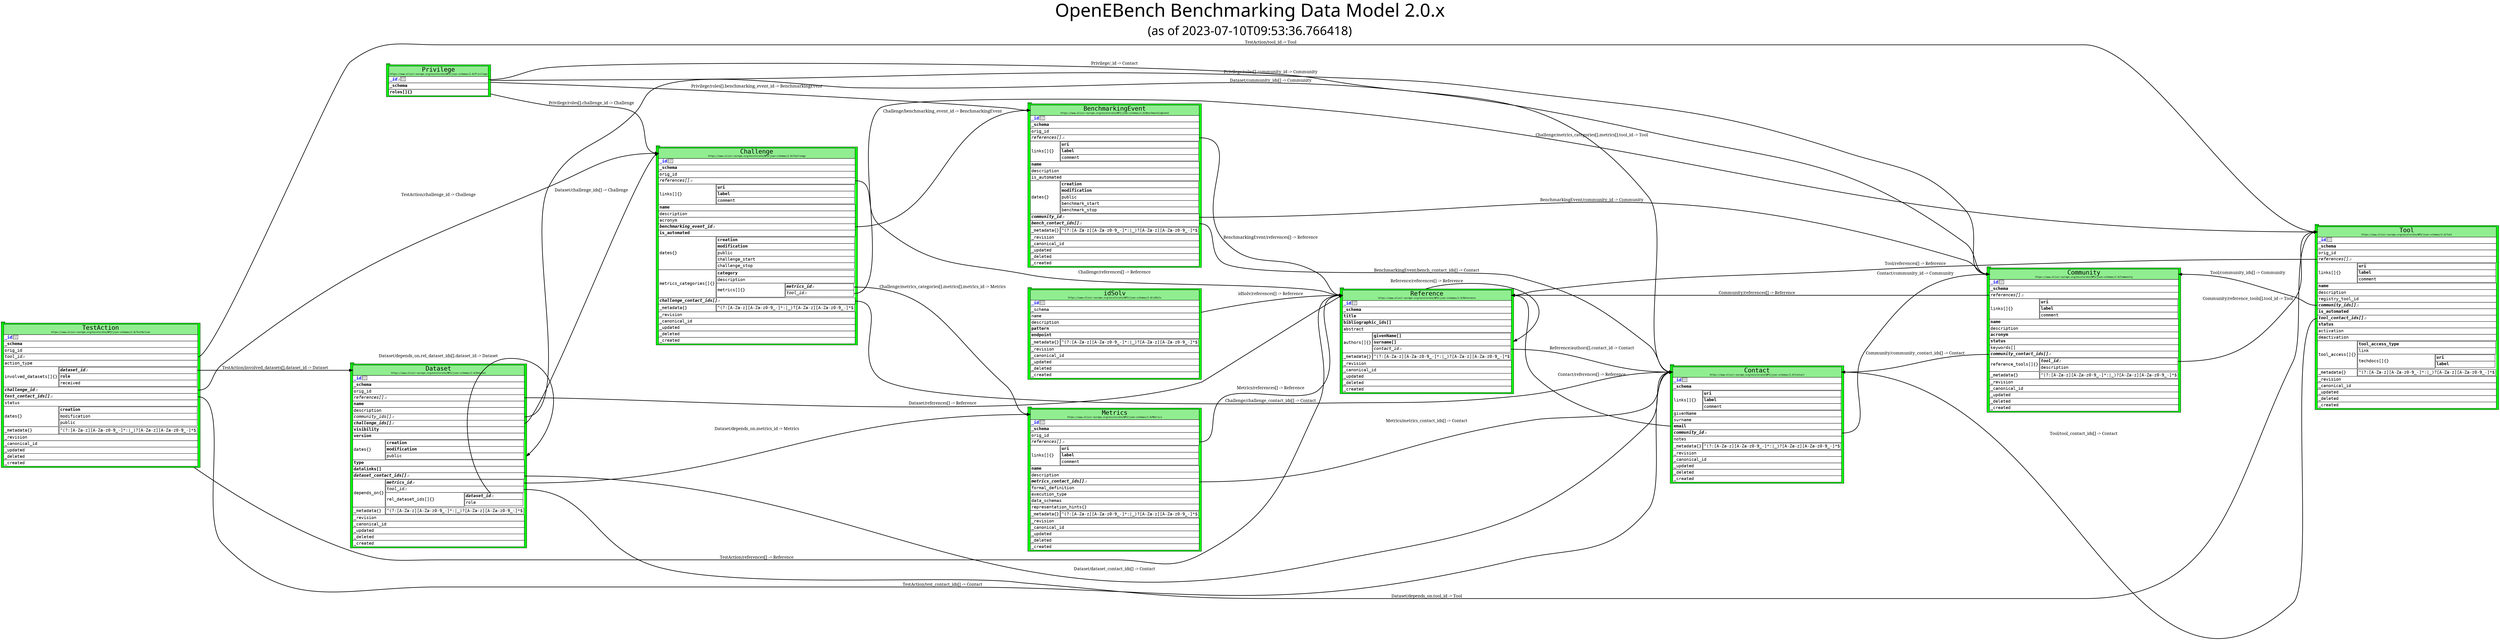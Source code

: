 
digraph schemas {
	graph[ rankdir=LR, ranksep=2, fontsize=60, fontname="Sans-Serif", labelloc=t, label=< OpenEBench Benchmarking Data Model 2.0.x <br/> <font point-size="40">(as of 2023-07-10T09:53:36.766418)</font> >  ];
	node [shape=tab, style=filled, fillcolor="green"];
	edge [penwidth=2, fontname="Serif"];
	s0 [tooltip=<Metrics concept (OpenEBench Benchmarking Data Model schemas)> label=<

<FONT FACE="Monospace">
<TABLE BORDER="0" CELLBORDER="1" CELLSPACING="0" BGCOLOR="white">
	<TR>
		<TD COLSPAN="2" ALIGN="CENTER" PORT="schema" BGCOLOR="lightgreen"><FONT POINT-SIZE="20">Metrics</FONT><BR/><FONT POINT-SIZE="8">https://www.elixir-europe.org/excelerate/WP2/json-schemas/2.0/Metrics</FONT></TD>
	</TR>
	<TR>
		<TD ALIGN="LEFT" PORT="a6526f25fbdfbb2678bba3fbc087623f3edb7400" COLSPAN="2"><B><FONT COLOR="BLUE">_id</FONT></B>🔑</TD>

	</TR>
	<TR>
		<TD ALIGN="LEFT" PORT="897345305386c908195d73766146bf456c4afa73" COLSPAN="2"><B>_schema</B></TD>

	</TR>
	<TR>
		<TD ALIGN="LEFT" PORT="30441c468f1d2488efd5ee127d43ef666d4d9bb0" COLSPAN="2">orig_id</TD>

	</TR>
	<TR>
		<TD ALIGN="LEFT" PORT="c39a15eca335bf7d46851d0191f072729b2dc3ba" COLSPAN="2"><I>references[]</I>⎇</TD>

	</TR>
	<TR>

		<TD ALIGN="LEFT" PORT="76e907d22e6b4cd156a7680ff8dc2c10ed546ec0">links[]{}</TD>
		<TD BORDER="0"><TABLE BORDER="0" CELLBORDER="1" CELLSPACING="0">
	<TR>
		<TD ALIGN="LEFT" PORT="14a00c6ca3af63c1956875e601d78b382b865b4b" COLSPAN="2"><B>uri</B></TD>

	</TR>
	<TR>
		<TD ALIGN="LEFT" PORT="28a92bc708df9017bf774eeafecf6829f78e0509" COLSPAN="2"><B>label</B></TD>

	</TR>
	<TR>
		<TD ALIGN="LEFT" PORT="3fbe026d736e62987cbc9300bfcfe3af67ed0fa9" COLSPAN="2">comment</TD>
	</TR>
</TABLE></TD>

	</TR>
	<TR>
		<TD ALIGN="LEFT" PORT="6ae999552a0d2dca14d62e2bc8b764d377b1dd6c" COLSPAN="2"><B>name</B></TD>

	</TR>
	<TR>
		<TD ALIGN="LEFT" PORT="cb329146a0dd0d566b0628744d67936558741ffa" COLSPAN="2">description</TD>

	</TR>
	<TR>
		<TD ALIGN="LEFT" PORT="fdc4dabd062fc123464af2b8a1cb25aef1b341e2" COLSPAN="2"><B><I>metrics_contact_ids[]</I></B>⎇</TD>

	</TR>
	<TR>
		<TD ALIGN="LEFT" PORT="14bcc98c6a93ea880229b6c152855b8054de2301" COLSPAN="2">formal_definition</TD>

	</TR>
	<TR>
		<TD ALIGN="LEFT" PORT="9b2f75435ad18ec644b766411951bce8a734ee00" COLSPAN="2">execution_type</TD>

	</TR>
	<TR>
		<TD ALIGN="LEFT" PORT="5ee99406c06fcf0cadcf08c327a34be6cc24e53b" COLSPAN="2">data_schemas</TD>

	</TR>
	<TR>
		<TD ALIGN="LEFT" PORT="55d1bf45c8de9ee16f3a3199935c017c6781f420" COLSPAN="2">representation_hints{}</TD>

	</TR>
	<TR>

		<TD ALIGN="LEFT" PORT="f9c3cd13a7594ae0b3e7c5f757c69c929cc7935d">_metadata{}</TD>
		<TD BORDER="0"><TABLE BORDER="0" CELLBORDER="1" CELLSPACING="0">
	<TR>
		<TD ALIGN="LEFT" PORT="3145037cf1c7a0f1e063153c1edcfff754bdd957" COLSPAN="2">^(?:[A-Za-z][A-Za-z0-9_-]*:|_)?[A-Za-z][A-Za-z0-9_-]*$</TD>
	</TR>
</TABLE></TD>

	</TR>
	<TR>
		<TD ALIGN="LEFT" PORT="b793814e4536ca66c5b8378ac8255eb00347942f" COLSPAN="2">_revision</TD>

	</TR>
	<TR>
		<TD ALIGN="LEFT" PORT="abeca793c5a7d6f7ba865a1e52981b8f286608d7" COLSPAN="2">_canonical_id</TD>

	</TR>
	<TR>
		<TD ALIGN="LEFT" PORT="e7c5529710e062bcc39bcf0c8c0c716e6a9f9c8a" COLSPAN="2">_updated</TD>

	</TR>
	<TR>
		<TD ALIGN="LEFT" PORT="cfc04f7a9dc50ce1885ecfb0ce2a996cad2e9596" COLSPAN="2">_deleted</TD>

	</TR>
	<TR>
		<TD ALIGN="LEFT" PORT="88143dbdcf8247dc709d1933882f0b62c830dcd9" COLSPAN="2">_created</TD>
	</TR>
</TABLE></FONT>
>];
	s1 [tooltip=<Simple Namespace resolver for CURIE ids (OpenEBench Benchmarking Data Model schemas)> label=<

<FONT FACE="Monospace">
<TABLE BORDER="0" CELLBORDER="1" CELLSPACING="0" BGCOLOR="white">
	<TR>
		<TD COLSPAN="2" ALIGN="CENTER" PORT="schema" BGCOLOR="lightgreen"><FONT POINT-SIZE="20">idSolv</FONT><BR/><FONT POINT-SIZE="8">https://www.elixir-europe.org/excelerate/WP2/json-schemas/2.0/idSolv</FONT></TD>
	</TR>
	<TR>
		<TD ALIGN="LEFT" PORT="a6526f25fbdfbb2678bba3fbc087623f3edb7400" COLSPAN="2"><B><FONT COLOR="BLUE">_id</FONT></B>🔑</TD>

	</TR>
	<TR>
		<TD ALIGN="LEFT" PORT="897345305386c908195d73766146bf456c4afa73" COLSPAN="2">_schema</TD>

	</TR>
	<TR>
		<TD ALIGN="LEFT" PORT="6ae999552a0d2dca14d62e2bc8b764d377b1dd6c" COLSPAN="2">name</TD>

	</TR>
	<TR>
		<TD ALIGN="LEFT" PORT="cb329146a0dd0d566b0628744d67936558741ffa" COLSPAN="2">description</TD>

	</TR>
	<TR>
		<TD ALIGN="LEFT" PORT="91cc2e927b3bfb1d4477b744f7c70221ddb86ef1" COLSPAN="2"><B>pattern</B></TD>

	</TR>
	<TR>
		<TD ALIGN="LEFT" PORT="e13fe41b5c330dd923da91992ed0cedb7e30960f" COLSPAN="2"><B>endpoint</B></TD>

	</TR>
	<TR>

		<TD ALIGN="LEFT" PORT="f9c3cd13a7594ae0b3e7c5f757c69c929cc7935d">_metadata{}</TD>
		<TD BORDER="0"><TABLE BORDER="0" CELLBORDER="1" CELLSPACING="0">
	<TR>
		<TD ALIGN="LEFT" PORT="3145037cf1c7a0f1e063153c1edcfff754bdd957" COLSPAN="2">^(?:[A-Za-z][A-Za-z0-9_-]*:|_)?[A-Za-z][A-Za-z0-9_-]*$</TD>
	</TR>
</TABLE></TD>

	</TR>
	<TR>
		<TD ALIGN="LEFT" PORT="b793814e4536ca66c5b8378ac8255eb00347942f" COLSPAN="2">_revision</TD>

	</TR>
	<TR>
		<TD ALIGN="LEFT" PORT="abeca793c5a7d6f7ba865a1e52981b8f286608d7" COLSPAN="2">_canonical_id</TD>

	</TR>
	<TR>
		<TD ALIGN="LEFT" PORT="e7c5529710e062bcc39bcf0c8c0c716e6a9f9c8a" COLSPAN="2">_updated</TD>

	</TR>
	<TR>
		<TD ALIGN="LEFT" PORT="cfc04f7a9dc50ce1885ecfb0ce2a996cad2e9596" COLSPAN="2">_deleted</TD>

	</TR>
	<TR>
		<TD ALIGN="LEFT" PORT="88143dbdcf8247dc709d1933882f0b62c830dcd9" COLSPAN="2">_created</TD>
	</TR>
</TABLE></FONT>
>];
	s2 [tooltip=<Dataset concept (OpenEBench Benchmarking Data Model schemas)> label=<

<FONT FACE="Monospace">
<TABLE BORDER="0" CELLBORDER="1" CELLSPACING="0" BGCOLOR="white">
	<TR>
		<TD COLSPAN="2" ALIGN="CENTER" PORT="schema" BGCOLOR="lightgreen"><FONT POINT-SIZE="20">Dataset</FONT><BR/><FONT POINT-SIZE="8">https://www.elixir-europe.org/excelerate/WP2/json-schemas/2.0/Dataset</FONT></TD>
	</TR>
	<TR>
		<TD ALIGN="LEFT" PORT="a6526f25fbdfbb2678bba3fbc087623f3edb7400" COLSPAN="2"><B><FONT COLOR="BLUE">_id</FONT></B>🔑</TD>

	</TR>
	<TR>
		<TD ALIGN="LEFT" PORT="897345305386c908195d73766146bf456c4afa73" COLSPAN="2"><B>_schema</B></TD>

	</TR>
	<TR>
		<TD ALIGN="LEFT" PORT="30441c468f1d2488efd5ee127d43ef666d4d9bb0" COLSPAN="2">orig_id</TD>

	</TR>
	<TR>
		<TD ALIGN="LEFT" PORT="c39a15eca335bf7d46851d0191f072729b2dc3ba" COLSPAN="2"><I>references[]</I>⎇</TD>

	</TR>
	<TR>
		<TD ALIGN="LEFT" PORT="6ae999552a0d2dca14d62e2bc8b764d377b1dd6c" COLSPAN="2"><B>name</B></TD>

	</TR>
	<TR>
		<TD ALIGN="LEFT" PORT="cb329146a0dd0d566b0628744d67936558741ffa" COLSPAN="2">description</TD>

	</TR>
	<TR>
		<TD ALIGN="LEFT" PORT="a000d7838c58386e5ce0aa9bd1ed6e31945af038" COLSPAN="2"><I>community_ids[]</I>⎇</TD>

	</TR>
	<TR>
		<TD ALIGN="LEFT" PORT="c71e19113ad60db1f60739e65eb2e50b33abbace" COLSPAN="2"><B><I>challenge_ids[]</I></B>⎇</TD>

	</TR>
	<TR>
		<TD ALIGN="LEFT" PORT="70ef4adb6243a8757f5ac77a5cae9a726f406b98" COLSPAN="2"><B>visibility</B></TD>

	</TR>
	<TR>
		<TD ALIGN="LEFT" PORT="c692273deb2772da307ffe37041fef77bf4baa97" COLSPAN="2"><B>version</B></TD>

	</TR>
	<TR>

		<TD ALIGN="LEFT" PORT="c09a2565eb3e551d0b33b3f5111b7fd0b90263f4">dates{}</TD>
		<TD BORDER="0"><TABLE BORDER="0" CELLBORDER="1" CELLSPACING="0">
	<TR>
		<TD ALIGN="LEFT" PORT="9b2aac80fdd03e80812740a9017e10253aee4315" COLSPAN="2"><B>creation</B></TD>

	</TR>
	<TR>
		<TD ALIGN="LEFT" PORT="a273fcca90b9effb5bf6a680e3cc8fdd024e5b14" COLSPAN="2"><B>modification</B></TD>

	</TR>
	<TR>
		<TD ALIGN="LEFT" PORT="bf8ff3c4a7e587f7ff90b6421810365bf58a078f" COLSPAN="2">public</TD>
	</TR>
</TABLE></TD>

	</TR>
	<TR>
		<TD ALIGN="LEFT" PORT="d0a3e7f81a9885e99049d1cae0336d269d5e47a9" COLSPAN="2"><B>type</B></TD>

	</TR>
	<TR>
		<TD ALIGN="LEFT" PORT="742808d5247eb4fc92e35717d5ff302cb6ee73ac" COLSPAN="2"><B>datalinks[]</B></TD>

	</TR>
	<TR>
		<TD ALIGN="LEFT" PORT="8b432edbbabc899fd0876bd36b7a73e9ec64a259" COLSPAN="2"><B><I>dataset_contact_ids[]</I></B>⎇</TD>

	</TR>
	<TR>

		<TD ALIGN="LEFT" PORT="0cb4f09a238f2a12115366c6de3f3a20d777cc6c">depends_on{}</TD>
		<TD BORDER="0"><TABLE BORDER="0" CELLBORDER="1" CELLSPACING="0">
	<TR>
		<TD ALIGN="LEFT" PORT="8a3e7ca7c2ed848734f80584b6ee62dc2b2bea55" COLSPAN="2"><B><I>metrics_id</I></B>⎇</TD>

	</TR>
	<TR>
		<TD ALIGN="LEFT" PORT="17e6cf4775729bf7dc0194921b0bb931400b2b28" COLSPAN="2"><I>tool_id</I>⎇</TD>

	</TR>
	<TR>

		<TD ALIGN="LEFT" PORT="4c0bb05a2c9a75e6e9c6cfe50118b7dc266a042c">rel_dataset_ids[]{}</TD>
		<TD BORDER="0"><TABLE BORDER="0" CELLBORDER="1" CELLSPACING="0">
	<TR>
		<TD ALIGN="LEFT" PORT="6cf5d36b3e1d9f63cfb89f7f2e63933d27ffbc21" COLSPAN="2"><B><I>dataset_id</I></B>⎇</TD>

	</TR>
	<TR>
		<TD ALIGN="LEFT" PORT="f259d888cf0cd2cae7d180777354c6e0399ae25b" COLSPAN="2">role</TD>
	</TR>
</TABLE></TD>
	</TR>
</TABLE></TD>

	</TR>
	<TR>

		<TD ALIGN="LEFT" PORT="f9c3cd13a7594ae0b3e7c5f757c69c929cc7935d">_metadata{}</TD>
		<TD BORDER="0"><TABLE BORDER="0" CELLBORDER="1" CELLSPACING="0">
	<TR>
		<TD ALIGN="LEFT" PORT="3145037cf1c7a0f1e063153c1edcfff754bdd957" COLSPAN="2">^(?:[A-Za-z][A-Za-z0-9_-]*:|_)?[A-Za-z][A-Za-z0-9_-]*$</TD>
	</TR>
</TABLE></TD>

	</TR>
	<TR>
		<TD ALIGN="LEFT" PORT="b793814e4536ca66c5b8378ac8255eb00347942f" COLSPAN="2">_revision</TD>

	</TR>
	<TR>
		<TD ALIGN="LEFT" PORT="abeca793c5a7d6f7ba865a1e52981b8f286608d7" COLSPAN="2">_canonical_id</TD>

	</TR>
	<TR>
		<TD ALIGN="LEFT" PORT="e7c5529710e062bcc39bcf0c8c0c716e6a9f9c8a" COLSPAN="2">_updated</TD>

	</TR>
	<TR>
		<TD ALIGN="LEFT" PORT="cfc04f7a9dc50ce1885ecfb0ce2a996cad2e9596" COLSPAN="2">_deleted</TD>

	</TR>
	<TR>
		<TD ALIGN="LEFT" PORT="88143dbdcf8247dc709d1933882f0b62c830dcd9" COLSPAN="2">_created</TD>
	</TR>
</TABLE></FONT>
>];
	s3 [tooltip=<Community concept (OpenEBench Benchmarking Data Model schemas)> label=<

<FONT FACE="Monospace">
<TABLE BORDER="0" CELLBORDER="1" CELLSPACING="0" BGCOLOR="white">
	<TR>
		<TD COLSPAN="2" ALIGN="CENTER" PORT="schema" BGCOLOR="lightgreen"><FONT POINT-SIZE="20">Community</FONT><BR/><FONT POINT-SIZE="8">https://www.elixir-europe.org/excelerate/WP2/json-schemas/2.0/Community</FONT></TD>
	</TR>
	<TR>
		<TD ALIGN="LEFT" PORT="a6526f25fbdfbb2678bba3fbc087623f3edb7400" COLSPAN="2"><B><FONT COLOR="BLUE">_id</FONT></B>🔑</TD>

	</TR>
	<TR>
		<TD ALIGN="LEFT" PORT="897345305386c908195d73766146bf456c4afa73" COLSPAN="2"><B>_schema</B></TD>

	</TR>
	<TR>
		<TD ALIGN="LEFT" PORT="c39a15eca335bf7d46851d0191f072729b2dc3ba" COLSPAN="2"><I>references[]</I>⎇</TD>

	</TR>
	<TR>

		<TD ALIGN="LEFT" PORT="76e907d22e6b4cd156a7680ff8dc2c10ed546ec0">links[]{}</TD>
		<TD BORDER="0"><TABLE BORDER="0" CELLBORDER="1" CELLSPACING="0">
	<TR>
		<TD ALIGN="LEFT" PORT="14a00c6ca3af63c1956875e601d78b382b865b4b" COLSPAN="2"><B>uri</B></TD>

	</TR>
	<TR>
		<TD ALIGN="LEFT" PORT="28a92bc708df9017bf774eeafecf6829f78e0509" COLSPAN="2"><B>label</B></TD>

	</TR>
	<TR>
		<TD ALIGN="LEFT" PORT="3fbe026d736e62987cbc9300bfcfe3af67ed0fa9" COLSPAN="2">comment</TD>
	</TR>
</TABLE></TD>

	</TR>
	<TR>
		<TD ALIGN="LEFT" PORT="6ae999552a0d2dca14d62e2bc8b764d377b1dd6c" COLSPAN="2"><B>name</B></TD>

	</TR>
	<TR>
		<TD ALIGN="LEFT" PORT="cb329146a0dd0d566b0628744d67936558741ffa" COLSPAN="2">description</TD>

	</TR>
	<TR>
		<TD ALIGN="LEFT" PORT="18b1ec962b2619762af0ec0fed21b2a539c0a2ad" COLSPAN="2"><B>acronym</B></TD>

	</TR>
	<TR>
		<TD ALIGN="LEFT" PORT="48a3661d846478fa991a825ebd10b78671444b5b" COLSPAN="2"><B>status</B></TD>

	</TR>
	<TR>
		<TD ALIGN="LEFT" PORT="e7a192d252351f64694d9a66ffeda6a1ed5d8869" COLSPAN="2">keywords[]</TD>

	</TR>
	<TR>
		<TD ALIGN="LEFT" PORT="82e1f1f38a95723175f781e2e388d68de536caa8" COLSPAN="2"><B><I>community_contact_ids[]</I></B>⎇</TD>

	</TR>
	<TR>

		<TD ALIGN="LEFT" PORT="967540a250ee3d44e8f2b71630e6e357cc8d4721">reference_tools[]{}</TD>
		<TD BORDER="0"><TABLE BORDER="0" CELLBORDER="1" CELLSPACING="0">
	<TR>
		<TD ALIGN="LEFT" PORT="7fb8e6aa319208c147f18cccfa71c0fce40b895f" COLSPAN="2"><B><I>tool_id</I></B>⎇</TD>

	</TR>
	<TR>
		<TD ALIGN="LEFT" PORT="7820dd16bc30a14050bafc0d10b3a255cd132e87" COLSPAN="2">description</TD>
	</TR>
</TABLE></TD>

	</TR>
	<TR>

		<TD ALIGN="LEFT" PORT="f9c3cd13a7594ae0b3e7c5f757c69c929cc7935d">_metadata{}</TD>
		<TD BORDER="0"><TABLE BORDER="0" CELLBORDER="1" CELLSPACING="0">
	<TR>
		<TD ALIGN="LEFT" PORT="3145037cf1c7a0f1e063153c1edcfff754bdd957" COLSPAN="2">^(?:[A-Za-z][A-Za-z0-9_-]*:|_)?[A-Za-z][A-Za-z0-9_-]*$</TD>
	</TR>
</TABLE></TD>

	</TR>
	<TR>
		<TD ALIGN="LEFT" PORT="b793814e4536ca66c5b8378ac8255eb00347942f" COLSPAN="2">_revision</TD>

	</TR>
	<TR>
		<TD ALIGN="LEFT" PORT="abeca793c5a7d6f7ba865a1e52981b8f286608d7" COLSPAN="2">_canonical_id</TD>

	</TR>
	<TR>
		<TD ALIGN="LEFT" PORT="e7c5529710e062bcc39bcf0c8c0c716e6a9f9c8a" COLSPAN="2">_updated</TD>

	</TR>
	<TR>
		<TD ALIGN="LEFT" PORT="cfc04f7a9dc50ce1885ecfb0ce2a996cad2e9596" COLSPAN="2">_deleted</TD>

	</TR>
	<TR>
		<TD ALIGN="LEFT" PORT="88143dbdcf8247dc709d1933882f0b62c830dcd9" COLSPAN="2">_created</TD>
	</TR>
</TABLE></FONT>
>];
	s4 [tooltip=<Bibliographic reference concept (OpenEBench Benchmarking Data Model schemas)> label=<

<FONT FACE="Monospace">
<TABLE BORDER="0" CELLBORDER="1" CELLSPACING="0" BGCOLOR="white">
	<TR>
		<TD COLSPAN="2" ALIGN="CENTER" PORT="schema" BGCOLOR="lightgreen"><FONT POINT-SIZE="20">Reference</FONT><BR/><FONT POINT-SIZE="8">https://www.elixir-europe.org/excelerate/WP2/json-schemas/2.0/Reference</FONT></TD>
	</TR>
	<TR>
		<TD ALIGN="LEFT" PORT="a6526f25fbdfbb2678bba3fbc087623f3edb7400" COLSPAN="2"><B><FONT COLOR="BLUE">_id</FONT></B>🔑</TD>

	</TR>
	<TR>
		<TD ALIGN="LEFT" PORT="897345305386c908195d73766146bf456c4afa73" COLSPAN="2"><B>_schema</B></TD>

	</TR>
	<TR>
		<TD ALIGN="LEFT" PORT="3c6de1b7dd91465d437ef415f94f36afc1fbc8a8" COLSPAN="2"><B>title</B></TD>

	</TR>
	<TR>
		<TD ALIGN="LEFT" PORT="bc0e6cb7503293bbf803d489cf582132e8a9ddc3" COLSPAN="2"><B>bibliographic_ids[]</B></TD>

	</TR>
	<TR>
		<TD ALIGN="LEFT" PORT="ec3ec33367ae71405e35bd1b8b9135d59e173c1a" COLSPAN="2">abstract</TD>

	</TR>
	<TR>

		<TD ALIGN="LEFT" PORT="9ed5229656b1a6f69aa66ee2f158ee85f18884e3">authors[]{}</TD>
		<TD BORDER="0"><TABLE BORDER="0" CELLBORDER="1" CELLSPACING="0">
	<TR>
		<TD ALIGN="LEFT" PORT="410af507bcaa37336cebb3d6471574f204041420" COLSPAN="2"><B>givenName[]</B></TD>

	</TR>
	<TR>
		<TD ALIGN="LEFT" PORT="0ce93177060ab21b8a97bd23434271d02b577a2a" COLSPAN="2"><B>surname[]</B></TD>

	</TR>
	<TR>
		<TD ALIGN="LEFT" PORT="9635a50c62ca20e8728abc4160594dbd11298586" COLSPAN="2"><I>contact_id</I>⎇</TD>
	</TR>
</TABLE></TD>

	</TR>
	<TR>

		<TD ALIGN="LEFT" PORT="f9c3cd13a7594ae0b3e7c5f757c69c929cc7935d">_metadata{}</TD>
		<TD BORDER="0"><TABLE BORDER="0" CELLBORDER="1" CELLSPACING="0">
	<TR>
		<TD ALIGN="LEFT" PORT="3145037cf1c7a0f1e063153c1edcfff754bdd957" COLSPAN="2">^(?:[A-Za-z][A-Za-z0-9_-]*:|_)?[A-Za-z][A-Za-z0-9_-]*$</TD>
	</TR>
</TABLE></TD>

	</TR>
	<TR>
		<TD ALIGN="LEFT" PORT="b793814e4536ca66c5b8378ac8255eb00347942f" COLSPAN="2">_revision</TD>

	</TR>
	<TR>
		<TD ALIGN="LEFT" PORT="abeca793c5a7d6f7ba865a1e52981b8f286608d7" COLSPAN="2">_canonical_id</TD>

	</TR>
	<TR>
		<TD ALIGN="LEFT" PORT="e7c5529710e062bcc39bcf0c8c0c716e6a9f9c8a" COLSPAN="2">_updated</TD>

	</TR>
	<TR>
		<TD ALIGN="LEFT" PORT="cfc04f7a9dc50ce1885ecfb0ce2a996cad2e9596" COLSPAN="2">_deleted</TD>

	</TR>
	<TR>
		<TD ALIGN="LEFT" PORT="88143dbdcf8247dc709d1933882f0b62c830dcd9" COLSPAN="2">_created</TD>
	</TR>
</TABLE></FONT>
>];
	s5 [tooltip=<Tool concept (OpenEBench Benchmarking Data Model schemas)> label=<

<FONT FACE="Monospace">
<TABLE BORDER="0" CELLBORDER="1" CELLSPACING="0" BGCOLOR="white">
	<TR>
		<TD COLSPAN="2" ALIGN="CENTER" PORT="schema" BGCOLOR="lightgreen"><FONT POINT-SIZE="20">Tool</FONT><BR/><FONT POINT-SIZE="8">https://www.elixir-europe.org/excelerate/WP2/json-schemas/2.0/Tool</FONT></TD>
	</TR>
	<TR>
		<TD ALIGN="LEFT" PORT="a6526f25fbdfbb2678bba3fbc087623f3edb7400" COLSPAN="2"><B><FONT COLOR="BLUE">_id</FONT></B>🔑</TD>

	</TR>
	<TR>
		<TD ALIGN="LEFT" PORT="897345305386c908195d73766146bf456c4afa73" COLSPAN="2"><B>_schema</B></TD>

	</TR>
	<TR>
		<TD ALIGN="LEFT" PORT="30441c468f1d2488efd5ee127d43ef666d4d9bb0" COLSPAN="2">orig_id</TD>

	</TR>
	<TR>
		<TD ALIGN="LEFT" PORT="c39a15eca335bf7d46851d0191f072729b2dc3ba" COLSPAN="2"><I>references[]</I>⎇</TD>

	</TR>
	<TR>

		<TD ALIGN="LEFT" PORT="76e907d22e6b4cd156a7680ff8dc2c10ed546ec0">links[]{}</TD>
		<TD BORDER="0"><TABLE BORDER="0" CELLBORDER="1" CELLSPACING="0">
	<TR>
		<TD ALIGN="LEFT" PORT="14a00c6ca3af63c1956875e601d78b382b865b4b" COLSPAN="2"><B>uri</B></TD>

	</TR>
	<TR>
		<TD ALIGN="LEFT" PORT="28a92bc708df9017bf774eeafecf6829f78e0509" COLSPAN="2"><B>label</B></TD>

	</TR>
	<TR>
		<TD ALIGN="LEFT" PORT="3fbe026d736e62987cbc9300bfcfe3af67ed0fa9" COLSPAN="2">comment</TD>
	</TR>
</TABLE></TD>

	</TR>
	<TR>
		<TD ALIGN="LEFT" PORT="6ae999552a0d2dca14d62e2bc8b764d377b1dd6c" COLSPAN="2"><B>name</B></TD>

	</TR>
	<TR>
		<TD ALIGN="LEFT" PORT="cb329146a0dd0d566b0628744d67936558741ffa" COLSPAN="2">description</TD>

	</TR>
	<TR>
		<TD ALIGN="LEFT" PORT="802f9f2cf80dec7c8a7d7d2299a674888849a2c0" COLSPAN="2">registry_tool_id</TD>

	</TR>
	<TR>
		<TD ALIGN="LEFT" PORT="a000d7838c58386e5ce0aa9bd1ed6e31945af038" COLSPAN="2"><B><I>community_ids[]</I></B>⎇</TD>

	</TR>
	<TR>
		<TD ALIGN="LEFT" PORT="5c61576919673ef2a5627e0a791a093d46ccc868" COLSPAN="2"><B>is_automated</B></TD>

	</TR>
	<TR>
		<TD ALIGN="LEFT" PORT="3185f78d03b48ce4999d6e2871efc649d82630ab" COLSPAN="2"><B><I>tool_contact_ids[]</I></B>⎇</TD>

	</TR>
	<TR>
		<TD ALIGN="LEFT" PORT="48a3661d846478fa991a825ebd10b78671444b5b" COLSPAN="2"><B>status</B></TD>

	</TR>
	<TR>
		<TD ALIGN="LEFT" PORT="6d183114493d1d4647e348df3e7c7aa0d05fa9db" COLSPAN="2">activation</TD>

	</TR>
	<TR>
		<TD ALIGN="LEFT" PORT="9ef4eb1e8a3ad2a645710bc45ad1d5b87d71d693" COLSPAN="2">deactivation</TD>

	</TR>
	<TR>

		<TD ALIGN="LEFT" PORT="e8d857268722de107b6ce542594561fe36ae346b">tool_access[]{}</TD>
		<TD BORDER="0"><TABLE BORDER="0" CELLBORDER="1" CELLSPACING="0">
	<TR>
		<TD ALIGN="LEFT" PORT="aee159f9553f533021d5fdaae9e397020e73bd1e" COLSPAN="2"><B>tool_access_type</B></TD>

	</TR>
	<TR>
		<TD ALIGN="LEFT" PORT="895a2ca9e60b90998e931f71cd0126ec9ee0015a" COLSPAN="2">link</TD>

	</TR>
	<TR>

		<TD ALIGN="LEFT" PORT="8671fc88acb32db4c0dee665a0eca72523ed10e2">techdocs[]{}</TD>
		<TD BORDER="0"><TABLE BORDER="0" CELLBORDER="1" CELLSPACING="0">
	<TR>
		<TD ALIGN="LEFT" PORT="bed52b4251fc52d5c91df077858205f13acce395" COLSPAN="2"><B>uri</B></TD>

	</TR>
	<TR>
		<TD ALIGN="LEFT" PORT="bb1dfbe911a8bb3e546d41b5be90ec6b8ca5d82c" COLSPAN="2"><B>label</B></TD>
	</TR>
</TABLE></TD>
	</TR>
</TABLE></TD>

	</TR>
	<TR>

		<TD ALIGN="LEFT" PORT="f9c3cd13a7594ae0b3e7c5f757c69c929cc7935d">_metadata{}</TD>
		<TD BORDER="0"><TABLE BORDER="0" CELLBORDER="1" CELLSPACING="0">
	<TR>
		<TD ALIGN="LEFT" PORT="3145037cf1c7a0f1e063153c1edcfff754bdd957" COLSPAN="2">^(?:[A-Za-z][A-Za-z0-9_-]*:|_)?[A-Za-z][A-Za-z0-9_-]*$</TD>
	</TR>
</TABLE></TD>

	</TR>
	<TR>
		<TD ALIGN="LEFT" PORT="b793814e4536ca66c5b8378ac8255eb00347942f" COLSPAN="2">_revision</TD>

	</TR>
	<TR>
		<TD ALIGN="LEFT" PORT="abeca793c5a7d6f7ba865a1e52981b8f286608d7" COLSPAN="2">_canonical_id</TD>

	</TR>
	<TR>
		<TD ALIGN="LEFT" PORT="e7c5529710e062bcc39bcf0c8c0c716e6a9f9c8a" COLSPAN="2">_updated</TD>

	</TR>
	<TR>
		<TD ALIGN="LEFT" PORT="cfc04f7a9dc50ce1885ecfb0ce2a996cad2e9596" COLSPAN="2">_deleted</TD>

	</TR>
	<TR>
		<TD ALIGN="LEFT" PORT="88143dbdcf8247dc709d1933882f0b62c830dcd9" COLSPAN="2">_created</TD>
	</TR>
</TABLE></FONT>
>];
	s6 [tooltip=<Benchmarking Event concept (OpenEBench Benchmarking Data Model schemas)> label=<

<FONT FACE="Monospace">
<TABLE BORDER="0" CELLBORDER="1" CELLSPACING="0" BGCOLOR="white">
	<TR>
		<TD COLSPAN="2" ALIGN="CENTER" PORT="schema" BGCOLOR="lightgreen"><FONT POINT-SIZE="20">BenchmarkingEvent</FONT><BR/><FONT POINT-SIZE="8">https://www.elixir-europe.org/excelerate/WP2/json-schemas/2.0/BenchmarkingEvent</FONT></TD>
	</TR>
	<TR>
		<TD ALIGN="LEFT" PORT="a6526f25fbdfbb2678bba3fbc087623f3edb7400" COLSPAN="2"><B><FONT COLOR="BLUE">_id</FONT></B>🔑</TD>

	</TR>
	<TR>
		<TD ALIGN="LEFT" PORT="897345305386c908195d73766146bf456c4afa73" COLSPAN="2"><B>_schema</B></TD>

	</TR>
	<TR>
		<TD ALIGN="LEFT" PORT="30441c468f1d2488efd5ee127d43ef666d4d9bb0" COLSPAN="2">orig_id</TD>

	</TR>
	<TR>
		<TD ALIGN="LEFT" PORT="c39a15eca335bf7d46851d0191f072729b2dc3ba" COLSPAN="2"><I>references[]</I>⎇</TD>

	</TR>
	<TR>

		<TD ALIGN="LEFT" PORT="76e907d22e6b4cd156a7680ff8dc2c10ed546ec0">links[]{}</TD>
		<TD BORDER="0"><TABLE BORDER="0" CELLBORDER="1" CELLSPACING="0">
	<TR>
		<TD ALIGN="LEFT" PORT="14a00c6ca3af63c1956875e601d78b382b865b4b" COLSPAN="2"><B>uri</B></TD>

	</TR>
	<TR>
		<TD ALIGN="LEFT" PORT="28a92bc708df9017bf774eeafecf6829f78e0509" COLSPAN="2"><B>label</B></TD>

	</TR>
	<TR>
		<TD ALIGN="LEFT" PORT="3fbe026d736e62987cbc9300bfcfe3af67ed0fa9" COLSPAN="2">comment</TD>
	</TR>
</TABLE></TD>

	</TR>
	<TR>
		<TD ALIGN="LEFT" PORT="6ae999552a0d2dca14d62e2bc8b764d377b1dd6c" COLSPAN="2"><B>name</B></TD>

	</TR>
	<TR>
		<TD ALIGN="LEFT" PORT="cb329146a0dd0d566b0628744d67936558741ffa" COLSPAN="2">description</TD>

	</TR>
	<TR>
		<TD ALIGN="LEFT" PORT="5c61576919673ef2a5627e0a791a093d46ccc868" COLSPAN="2">is_automated</TD>

	</TR>
	<TR>

		<TD ALIGN="LEFT" PORT="c09a2565eb3e551d0b33b3f5111b7fd0b90263f4">dates{}</TD>
		<TD BORDER="0"><TABLE BORDER="0" CELLBORDER="1" CELLSPACING="0">
	<TR>
		<TD ALIGN="LEFT" PORT="9b2aac80fdd03e80812740a9017e10253aee4315" COLSPAN="2"><B>creation</B></TD>

	</TR>
	<TR>
		<TD ALIGN="LEFT" PORT="a273fcca90b9effb5bf6a680e3cc8fdd024e5b14" COLSPAN="2"><B>modification</B></TD>

	</TR>
	<TR>
		<TD ALIGN="LEFT" PORT="bf8ff3c4a7e587f7ff90b6421810365bf58a078f" COLSPAN="2">public</TD>

	</TR>
	<TR>
		<TD ALIGN="LEFT" PORT="b985f91d6392f1b3ef6b1f0916bac5b75bce0614" COLSPAN="2">benchmark_start</TD>

	</TR>
	<TR>
		<TD ALIGN="LEFT" PORT="5824848603476c8a8b5bd57acf8bd5fa156b38bc" COLSPAN="2">benchmark_stop</TD>
	</TR>
</TABLE></TD>

	</TR>
	<TR>
		<TD ALIGN="LEFT" PORT="cae794115a383328e8923de41938846f4279e1cc" COLSPAN="2"><B><I>community_id</I></B>⎇</TD>

	</TR>
	<TR>
		<TD ALIGN="LEFT" PORT="0655626703bafeed898fc0f98c5ffa8aa4150469" COLSPAN="2"><B><I>bench_contact_ids[]</I></B>⎇</TD>

	</TR>
	<TR>

		<TD ALIGN="LEFT" PORT="f9c3cd13a7594ae0b3e7c5f757c69c929cc7935d">_metadata{}</TD>
		<TD BORDER="0"><TABLE BORDER="0" CELLBORDER="1" CELLSPACING="0">
	<TR>
		<TD ALIGN="LEFT" PORT="3145037cf1c7a0f1e063153c1edcfff754bdd957" COLSPAN="2">^(?:[A-Za-z][A-Za-z0-9_-]*:|_)?[A-Za-z][A-Za-z0-9_-]*$</TD>
	</TR>
</TABLE></TD>

	</TR>
	<TR>
		<TD ALIGN="LEFT" PORT="b793814e4536ca66c5b8378ac8255eb00347942f" COLSPAN="2">_revision</TD>

	</TR>
	<TR>
		<TD ALIGN="LEFT" PORT="abeca793c5a7d6f7ba865a1e52981b8f286608d7" COLSPAN="2">_canonical_id</TD>

	</TR>
	<TR>
		<TD ALIGN="LEFT" PORT="e7c5529710e062bcc39bcf0c8c0c716e6a9f9c8a" COLSPAN="2">_updated</TD>

	</TR>
	<TR>
		<TD ALIGN="LEFT" PORT="cfc04f7a9dc50ce1885ecfb0ce2a996cad2e9596" COLSPAN="2">_deleted</TD>

	</TR>
	<TR>
		<TD ALIGN="LEFT" PORT="88143dbdcf8247dc709d1933882f0b62c830dcd9" COLSPAN="2">_created</TD>
	</TR>
</TABLE></FONT>
>];
	s7 [tooltip=<Contact concept (OpenEBench Benchmarking Data Model schemas)> label=<

<FONT FACE="Monospace">
<TABLE BORDER="0" CELLBORDER="1" CELLSPACING="0" BGCOLOR="white">
	<TR>
		<TD COLSPAN="2" ALIGN="CENTER" PORT="schema" BGCOLOR="lightgreen"><FONT POINT-SIZE="20">Contact</FONT><BR/><FONT POINT-SIZE="8">https://www.elixir-europe.org/excelerate/WP2/json-schemas/2.0/Contact</FONT></TD>
	</TR>
	<TR>
		<TD ALIGN="LEFT" PORT="a6526f25fbdfbb2678bba3fbc087623f3edb7400" COLSPAN="2"><B><FONT COLOR="BLUE">_id</FONT></B>🔑</TD>

	</TR>
	<TR>
		<TD ALIGN="LEFT" PORT="897345305386c908195d73766146bf456c4afa73" COLSPAN="2"><B>_schema</B></TD>

	</TR>
	<TR>

		<TD ALIGN="LEFT" PORT="76e907d22e6b4cd156a7680ff8dc2c10ed546ec0">links[]{}</TD>
		<TD BORDER="0"><TABLE BORDER="0" CELLBORDER="1" CELLSPACING="0">
	<TR>
		<TD ALIGN="LEFT" PORT="14a00c6ca3af63c1956875e601d78b382b865b4b" COLSPAN="2"><B>uri</B></TD>

	</TR>
	<TR>
		<TD ALIGN="LEFT" PORT="28a92bc708df9017bf774eeafecf6829f78e0509" COLSPAN="2"><B>label</B></TD>

	</TR>
	<TR>
		<TD ALIGN="LEFT" PORT="3fbe026d736e62987cbc9300bfcfe3af67ed0fa9" COLSPAN="2">comment</TD>
	</TR>
</TABLE></TD>

	</TR>
	<TR>
		<TD ALIGN="LEFT" PORT="527029febeff65eb5aa60dab1eb1d2cc6fc2beb9" COLSPAN="2">givenName</TD>

	</TR>
	<TR>
		<TD ALIGN="LEFT" PORT="81854c97713138b21edcb12d27c81e7aa99d57b2" COLSPAN="2">surname</TD>

	</TR>
	<TR>
		<TD ALIGN="LEFT" PORT="a88b7dcd1a9e3e17770bbaa6d7515b31a2d7e85d" COLSPAN="2"><B>email</B></TD>

	</TR>
	<TR>
		<TD ALIGN="LEFT" PORT="cae794115a383328e8923de41938846f4279e1cc" COLSPAN="2"><B><I>community_id</I></B>⎇</TD>

	</TR>
	<TR>
		<TD ALIGN="LEFT" PORT="3add7b9612102f2a7dbe4ed4fe886e07e847c24d" COLSPAN="2">notes</TD>

	</TR>
	<TR>

		<TD ALIGN="LEFT" PORT="f9c3cd13a7594ae0b3e7c5f757c69c929cc7935d">_metadata{}</TD>
		<TD BORDER="0"><TABLE BORDER="0" CELLBORDER="1" CELLSPACING="0">
	<TR>
		<TD ALIGN="LEFT" PORT="3145037cf1c7a0f1e063153c1edcfff754bdd957" COLSPAN="2">^(?:[A-Za-z][A-Za-z0-9_-]*:|_)?[A-Za-z][A-Za-z0-9_-]*$</TD>
	</TR>
</TABLE></TD>

	</TR>
	<TR>
		<TD ALIGN="LEFT" PORT="b793814e4536ca66c5b8378ac8255eb00347942f" COLSPAN="2">_revision</TD>

	</TR>
	<TR>
		<TD ALIGN="LEFT" PORT="abeca793c5a7d6f7ba865a1e52981b8f286608d7" COLSPAN="2">_canonical_id</TD>

	</TR>
	<TR>
		<TD ALIGN="LEFT" PORT="e7c5529710e062bcc39bcf0c8c0c716e6a9f9c8a" COLSPAN="2">_updated</TD>

	</TR>
	<TR>
		<TD ALIGN="LEFT" PORT="cfc04f7a9dc50ce1885ecfb0ce2a996cad2e9596" COLSPAN="2">_deleted</TD>

	</TR>
	<TR>
		<TD ALIGN="LEFT" PORT="88143dbdcf8247dc709d1933882f0b62c830dcd9" COLSPAN="2">_created</TD>
	</TR>
</TABLE></FONT>
>];
	s8 [tooltip=<Challenge concept (OpenEBench Benchmarking Data Model schemas)> label=<

<FONT FACE="Monospace">
<TABLE BORDER="0" CELLBORDER="1" CELLSPACING="0" BGCOLOR="white">
	<TR>
		<TD COLSPAN="2" ALIGN="CENTER" PORT="schema" BGCOLOR="lightgreen"><FONT POINT-SIZE="20">Challenge</FONT><BR/><FONT POINT-SIZE="8">https://www.elixir-europe.org/excelerate/WP2/json-schemas/2.0/Challenge</FONT></TD>
	</TR>
	<TR>
		<TD ALIGN="LEFT" PORT="a6526f25fbdfbb2678bba3fbc087623f3edb7400" COLSPAN="2"><B><FONT COLOR="BLUE">_id</FONT></B>🔑</TD>

	</TR>
	<TR>
		<TD ALIGN="LEFT" PORT="897345305386c908195d73766146bf456c4afa73" COLSPAN="2"><B>_schema</B></TD>

	</TR>
	<TR>
		<TD ALIGN="LEFT" PORT="30441c468f1d2488efd5ee127d43ef666d4d9bb0" COLSPAN="2">orig_id</TD>

	</TR>
	<TR>
		<TD ALIGN="LEFT" PORT="c39a15eca335bf7d46851d0191f072729b2dc3ba" COLSPAN="2"><I>references[]</I>⎇</TD>

	</TR>
	<TR>

		<TD ALIGN="LEFT" PORT="76e907d22e6b4cd156a7680ff8dc2c10ed546ec0">links[]{}</TD>
		<TD BORDER="0"><TABLE BORDER="0" CELLBORDER="1" CELLSPACING="0">
	<TR>
		<TD ALIGN="LEFT" PORT="14a00c6ca3af63c1956875e601d78b382b865b4b" COLSPAN="2"><B>uri</B></TD>

	</TR>
	<TR>
		<TD ALIGN="LEFT" PORT="28a92bc708df9017bf774eeafecf6829f78e0509" COLSPAN="2"><B>label</B></TD>

	</TR>
	<TR>
		<TD ALIGN="LEFT" PORT="3fbe026d736e62987cbc9300bfcfe3af67ed0fa9" COLSPAN="2">comment</TD>
	</TR>
</TABLE></TD>

	</TR>
	<TR>
		<TD ALIGN="LEFT" PORT="6ae999552a0d2dca14d62e2bc8b764d377b1dd6c" COLSPAN="2"><B>name</B></TD>

	</TR>
	<TR>
		<TD ALIGN="LEFT" PORT="cb329146a0dd0d566b0628744d67936558741ffa" COLSPAN="2">description</TD>

	</TR>
	<TR>
		<TD ALIGN="LEFT" PORT="18b1ec962b2619762af0ec0fed21b2a539c0a2ad" COLSPAN="2">acronym</TD>

	</TR>
	<TR>
		<TD ALIGN="LEFT" PORT="dc1123c31cff7870d735084397d1fd206cb0b4d8" COLSPAN="2"><B><I>benchmarking_event_id</I></B>⎇</TD>

	</TR>
	<TR>
		<TD ALIGN="LEFT" PORT="5c61576919673ef2a5627e0a791a093d46ccc868" COLSPAN="2"><B>is_automated</B></TD>

	</TR>
	<TR>

		<TD ALIGN="LEFT" PORT="c09a2565eb3e551d0b33b3f5111b7fd0b90263f4">dates{}</TD>
		<TD BORDER="0"><TABLE BORDER="0" CELLBORDER="1" CELLSPACING="0">
	<TR>
		<TD ALIGN="LEFT" PORT="9b2aac80fdd03e80812740a9017e10253aee4315" COLSPAN="2"><B>creation</B></TD>

	</TR>
	<TR>
		<TD ALIGN="LEFT" PORT="a273fcca90b9effb5bf6a680e3cc8fdd024e5b14" COLSPAN="2"><B>modification</B></TD>

	</TR>
	<TR>
		<TD ALIGN="LEFT" PORT="bf8ff3c4a7e587f7ff90b6421810365bf58a078f" COLSPAN="2">public</TD>

	</TR>
	<TR>
		<TD ALIGN="LEFT" PORT="69fd642c95ac4342bfbcbb67d99f1db99ea5453b" COLSPAN="2">challenge_start</TD>

	</TR>
	<TR>
		<TD ALIGN="LEFT" PORT="4d1bd588f2256adc0e8892a08ebf876d071aabb6" COLSPAN="2">challenge_stop</TD>
	</TR>
</TABLE></TD>

	</TR>
	<TR>

		<TD ALIGN="LEFT" PORT="f9587cccacee2ddbc9c34ec9e5bf5ba5cdcbc7e1">metrics_categories[]{}</TD>
		<TD BORDER="0"><TABLE BORDER="0" CELLBORDER="1" CELLSPACING="0">
	<TR>
		<TD ALIGN="LEFT" PORT="ffd293af49e630776a2ffa043a6aabf7fd6f0c20" COLSPAN="2"><B>category</B></TD>

	</TR>
	<TR>
		<TD ALIGN="LEFT" PORT="d634bb0aca79b6e403dcf3febcc6ab6bc745e77e" COLSPAN="2">description</TD>

	</TR>
	<TR>

		<TD ALIGN="LEFT" PORT="a9454e6d7857f8c51f1be5f5b9c85df06382e801">metrics[]{}</TD>
		<TD BORDER="0"><TABLE BORDER="0" CELLBORDER="1" CELLSPACING="0">
	<TR>
		<TD ALIGN="LEFT" PORT="299a1c8f68372ddbdf7fd6771a6cf17462a2d216" COLSPAN="2"><B><I>metrics_id</I></B>⎇</TD>

	</TR>
	<TR>
		<TD ALIGN="LEFT" PORT="859f89ce6eef8a513ee2b567c9201e5e0a9272e1" COLSPAN="2"><I>tool_id</I>⎇</TD>
	</TR>
</TABLE></TD>
	</TR>
</TABLE></TD>

	</TR>
	<TR>
		<TD ALIGN="LEFT" PORT="b2b98dccf2ef52a52282130b38d891a9ae046965" COLSPAN="2"><B><I>challenge_contact_ids[]</I></B>⎇</TD>

	</TR>
	<TR>

		<TD ALIGN="LEFT" PORT="f9c3cd13a7594ae0b3e7c5f757c69c929cc7935d">_metadata{}</TD>
		<TD BORDER="0"><TABLE BORDER="0" CELLBORDER="1" CELLSPACING="0">
	<TR>
		<TD ALIGN="LEFT" PORT="3145037cf1c7a0f1e063153c1edcfff754bdd957" COLSPAN="2">^(?:[A-Za-z][A-Za-z0-9_-]*:|_)?[A-Za-z][A-Za-z0-9_-]*$</TD>
	</TR>
</TABLE></TD>

	</TR>
	<TR>
		<TD ALIGN="LEFT" PORT="b793814e4536ca66c5b8378ac8255eb00347942f" COLSPAN="2">_revision</TD>

	</TR>
	<TR>
		<TD ALIGN="LEFT" PORT="abeca793c5a7d6f7ba865a1e52981b8f286608d7" COLSPAN="2">_canonical_id</TD>

	</TR>
	<TR>
		<TD ALIGN="LEFT" PORT="e7c5529710e062bcc39bcf0c8c0c716e6a9f9c8a" COLSPAN="2">_updated</TD>

	</TR>
	<TR>
		<TD ALIGN="LEFT" PORT="cfc04f7a9dc50ce1885ecfb0ce2a996cad2e9596" COLSPAN="2">_deleted</TD>

	</TR>
	<TR>
		<TD ALIGN="LEFT" PORT="88143dbdcf8247dc709d1933882f0b62c830dcd9" COLSPAN="2">_created</TD>
	</TR>
</TABLE></FONT>
>];
	s9 [tooltip=<Test Action concept (OpenEBench Benchmarking Data Model schemas)> label=<

<FONT FACE="Monospace">
<TABLE BORDER="0" CELLBORDER="1" CELLSPACING="0" BGCOLOR="white">
	<TR>
		<TD COLSPAN="2" ALIGN="CENTER" PORT="schema" BGCOLOR="lightgreen"><FONT POINT-SIZE="20">TestAction</FONT><BR/><FONT POINT-SIZE="8">https://www.elixir-europe.org/excelerate/WP2/json-schemas/2.0/TestAction</FONT></TD>
	</TR>
	<TR>
		<TD ALIGN="LEFT" PORT="a6526f25fbdfbb2678bba3fbc087623f3edb7400" COLSPAN="2"><B><FONT COLOR="BLUE">_id</FONT></B>🔑</TD>

	</TR>
	<TR>
		<TD ALIGN="LEFT" PORT="897345305386c908195d73766146bf456c4afa73" COLSPAN="2"><B>_schema</B></TD>

	</TR>
	<TR>
		<TD ALIGN="LEFT" PORT="30441c468f1d2488efd5ee127d43ef666d4d9bb0" COLSPAN="2">orig_id</TD>

	</TR>
	<TR>
		<TD ALIGN="LEFT" PORT="3bf5b1016a384916073184f99b79e30358e17b70" COLSPAN="2"><I>tool_id</I>⎇</TD>

	</TR>
	<TR>
		<TD ALIGN="LEFT" PORT="11db75ea5697b4c806aedc073928a98e8dff594c" COLSPAN="2">action_type</TD>

	</TR>
	<TR>

		<TD ALIGN="LEFT" PORT="40ae789c4550f9b85e680d7427d955c7b07a2640">involved_datasets[]{}</TD>
		<TD BORDER="0"><TABLE BORDER="0" CELLBORDER="1" CELLSPACING="0">
	<TR>
		<TD ALIGN="LEFT" PORT="f4efc1aa77f68666528083fa796defcaad240e80" COLSPAN="2"><B><I>dataset_id</I></B>⎇</TD>

	</TR>
	<TR>
		<TD ALIGN="LEFT" PORT="a99108dd53cbbd93ea1483bd71065daa763ad3f7" COLSPAN="2"><B>role</B></TD>

	</TR>
	<TR>
		<TD ALIGN="LEFT" PORT="857de86cfac68053cf270ccea1c444bf5a21ab25" COLSPAN="2">received</TD>
	</TR>
</TABLE></TD>

	</TR>
	<TR>
		<TD ALIGN="LEFT" PORT="5f31455ad09ea6a836a06871b7ac59e8ea30cacd" COLSPAN="2"><B><I>challenge_id</I></B>⎇</TD>

	</TR>
	<TR>
		<TD ALIGN="LEFT" PORT="d92969e34debec47c6d4cf68a9207a242e093722" COLSPAN="2"><B><I>test_contact_ids[]</I></B>⎇</TD>

	</TR>
	<TR>
		<TD ALIGN="LEFT" PORT="48a3661d846478fa991a825ebd10b78671444b5b" COLSPAN="2">status</TD>

	</TR>
	<TR>

		<TD ALIGN="LEFT" PORT="c09a2565eb3e551d0b33b3f5111b7fd0b90263f4">dates{}</TD>
		<TD BORDER="0"><TABLE BORDER="0" CELLBORDER="1" CELLSPACING="0">
	<TR>
		<TD ALIGN="LEFT" PORT="9b2aac80fdd03e80812740a9017e10253aee4315" COLSPAN="2"><B>creation</B></TD>

	</TR>
	<TR>
		<TD ALIGN="LEFT" PORT="a273fcca90b9effb5bf6a680e3cc8fdd024e5b14" COLSPAN="2">modification</TD>

	</TR>
	<TR>
		<TD ALIGN="LEFT" PORT="bf8ff3c4a7e587f7ff90b6421810365bf58a078f" COLSPAN="2">public</TD>
	</TR>
</TABLE></TD>

	</TR>
	<TR>

		<TD ALIGN="LEFT" PORT="f9c3cd13a7594ae0b3e7c5f757c69c929cc7935d">_metadata{}</TD>
		<TD BORDER="0"><TABLE BORDER="0" CELLBORDER="1" CELLSPACING="0">
	<TR>
		<TD ALIGN="LEFT" PORT="3145037cf1c7a0f1e063153c1edcfff754bdd957" COLSPAN="2">^(?:[A-Za-z][A-Za-z0-9_-]*:|_)?[A-Za-z][A-Za-z0-9_-]*$</TD>
	</TR>
</TABLE></TD>

	</TR>
	<TR>
		<TD ALIGN="LEFT" PORT="b793814e4536ca66c5b8378ac8255eb00347942f" COLSPAN="2">_revision</TD>

	</TR>
	<TR>
		<TD ALIGN="LEFT" PORT="abeca793c5a7d6f7ba865a1e52981b8f286608d7" COLSPAN="2">_canonical_id</TD>

	</TR>
	<TR>
		<TD ALIGN="LEFT" PORT="e7c5529710e062bcc39bcf0c8c0c716e6a9f9c8a" COLSPAN="2">_updated</TD>

	</TR>
	<TR>
		<TD ALIGN="LEFT" PORT="cfc04f7a9dc50ce1885ecfb0ce2a996cad2e9596" COLSPAN="2">_deleted</TD>

	</TR>
	<TR>
		<TD ALIGN="LEFT" PORT="88143dbdcf8247dc709d1933882f0b62c830dcd9" COLSPAN="2">_created</TD>
	</TR>
</TABLE></FONT>
>];
	s10 [tooltip=<Security privileges concept (OpenEBench Benchmarking Data Model schemas)> label=<

<FONT FACE="Monospace">
<TABLE BORDER="0" CELLBORDER="1" CELLSPACING="0" BGCOLOR="white">
	<TR>
		<TD COLSPAN="2" ALIGN="CENTER" PORT="schema" BGCOLOR="lightgreen"><FONT POINT-SIZE="20">Privilege</FONT><BR/><FONT POINT-SIZE="8">https://www.elixir-europe.org/excelerate/WP2/json-schemas/2.0/Privilege</FONT></TD>
	</TR>
	<TR>
		<TD ALIGN="LEFT" PORT="a6526f25fbdfbb2678bba3fbc087623f3edb7400" COLSPAN="2"><B><FONT COLOR="BLUE"><I>_id</I></FONT></B>⎇🔑</TD>

	</TR>
	<TR>
		<TD ALIGN="LEFT" PORT="897345305386c908195d73766146bf456c4afa73" COLSPAN="2"><B>_schema</B></TD>

	</TR>
	<TR>
		<TD ALIGN="LEFT" PORT="2e6354f3767efbaeb61d84dbfb6f7386253022ff" COLSPAN="2"><B>roles[]{}</B></TD>
	</TR>
</TABLE></FONT>
>];
	s0:"fdc4dabd062fc123464af2b8a1cb25aef1b341e2" -> s7:schema [label=<Metrics/metrics_contact_ids&#91;&#93; -&gt; Contact> tooltip=<Metrics/metrics_contact_ids&#91;&#93; -&gt; Contact> ];
	s0:"c39a15eca335bf7d46851d0191f072729b2dc3ba" -> s4:schema [label=<Metrics/references&#91;&#93; -&gt; Reference> tooltip=<Metrics/references&#91;&#93; -&gt; Reference> ];
	s1:"c39a15eca335bf7d46851d0191f072729b2dc3ba" -> s4:schema [label=<idSolv/references&#91;&#93; -&gt; Reference> tooltip=<idSolv/references&#91;&#93; -&gt; Reference> ];
	s2:"a000d7838c58386e5ce0aa9bd1ed6e31945af038" -> s3:schema [label=<Dataset/community_ids&#91;&#93; -&gt; Community> tooltip=<Dataset/community_ids&#91;&#93; -&gt; Community> ];
	s2:"c71e19113ad60db1f60739e65eb2e50b33abbace" -> s8:schema [label=<Dataset/challenge_ids&#91;&#93; -&gt; Challenge> tooltip=<Dataset/challenge_ids&#91;&#93; -&gt; Challenge> ];
	s2:"8b432edbbabc899fd0876bd36b7a73e9ec64a259" -> s7:schema [label=<Dataset/dataset_contact_ids&#91;&#93; -&gt; Contact> tooltip=<Dataset/dataset_contact_ids&#91;&#93; -&gt; Contact> ];
	s2:"8a3e7ca7c2ed848734f80584b6ee62dc2b2bea55" -> s0:schema [label=<Dataset/depends_on.metrics_id -&gt; Metrics> tooltip=<Dataset/depends_on.metrics_id -&gt; Metrics> ];
	s2:"17e6cf4775729bf7dc0194921b0bb931400b2b28" -> s5:schema [label=<Dataset/depends_on.tool_id -&gt; Tool> tooltip=<Dataset/depends_on.tool_id -&gt; Tool> ];
	s2:"6cf5d36b3e1d9f63cfb89f7f2e63933d27ffbc21" -> s2:schema [label=<Dataset/depends_on.rel_dataset_ids&#91;&#93;.dataset_id -&gt; Dataset> tooltip=<Dataset/depends_on.rel_dataset_ids&#91;&#93;.dataset_id -&gt; Dataset>  headport=e];
	s2:"c39a15eca335bf7d46851d0191f072729b2dc3ba" -> s4:schema [label=<Dataset/references&#91;&#93; -&gt; Reference> tooltip=<Dataset/references&#91;&#93; -&gt; Reference> ];
	s3:"82e1f1f38a95723175f781e2e388d68de536caa8" -> s7:schema [label=<Community/community_contact_ids&#91;&#93; -&gt; Contact> tooltip=<Community/community_contact_ids&#91;&#93; -&gt; Contact> ];
	s3:"7fb8e6aa319208c147f18cccfa71c0fce40b895f" -> s5:schema [label=<Community/reference_tools&#91;&#93;.tool_id -&gt; Tool> tooltip=<Community/reference_tools&#91;&#93;.tool_id -&gt; Tool> ];
	s3:"c39a15eca335bf7d46851d0191f072729b2dc3ba" -> s4:schema [label=<Community/references&#91;&#93; -&gt; Reference> tooltip=<Community/references&#91;&#93; -&gt; Reference> ];
	s4:"9635a50c62ca20e8728abc4160594dbd11298586" -> s7:schema [label=<Reference/authors&#91;&#93;.contact_id -&gt; Contact> tooltip=<Reference/authors&#91;&#93;.contact_id -&gt; Contact> ];
	s4:"c39a15eca335bf7d46851d0191f072729b2dc3ba" -> s4:schema [label=<Reference/references&#91;&#93; -&gt; Reference> tooltip=<Reference/references&#91;&#93; -&gt; Reference>  headport=e];
	s5:"a000d7838c58386e5ce0aa9bd1ed6e31945af038" -> s3:schema [label=<Tool/community_ids&#91;&#93; -&gt; Community> tooltip=<Tool/community_ids&#91;&#93; -&gt; Community> ];
	s5:"3185f78d03b48ce4999d6e2871efc649d82630ab" -> s7:schema [label=<Tool/tool_contact_ids&#91;&#93; -&gt; Contact> tooltip=<Tool/tool_contact_ids&#91;&#93; -&gt; Contact> ];
	s5:"c39a15eca335bf7d46851d0191f072729b2dc3ba" -> s4:schema [label=<Tool/references&#91;&#93; -&gt; Reference> tooltip=<Tool/references&#91;&#93; -&gt; Reference> ];
	s6:"cae794115a383328e8923de41938846f4279e1cc" -> s3:schema [label=<BenchmarkingEvent/community_id -&gt; Community> tooltip=<BenchmarkingEvent/community_id -&gt; Community> ];
	s6:"0655626703bafeed898fc0f98c5ffa8aa4150469" -> s7:schema [label=<BenchmarkingEvent/bench_contact_ids&#91;&#93; -&gt; Contact> tooltip=<BenchmarkingEvent/bench_contact_ids&#91;&#93; -&gt; Contact> ];
	s6:"c39a15eca335bf7d46851d0191f072729b2dc3ba" -> s4:schema [label=<BenchmarkingEvent/references&#91;&#93; -&gt; Reference> tooltip=<BenchmarkingEvent/references&#91;&#93; -&gt; Reference> ];
	s7:"cae794115a383328e8923de41938846f4279e1cc" -> s3:schema [label=<Contact/community_id -&gt; Community> tooltip=<Contact/community_id -&gt; Community> ];
	s7:"c39a15eca335bf7d46851d0191f072729b2dc3ba" -> s4:schema [label=<Contact/references&#91;&#93; -&gt; Reference> tooltip=<Contact/references&#91;&#93; -&gt; Reference> ];
	s8:"dc1123c31cff7870d735084397d1fd206cb0b4d8" -> s6:schema [label=<Challenge/benchmarking_event_id -&gt; BenchmarkingEvent> tooltip=<Challenge/benchmarking_event_id -&gt; BenchmarkingEvent> ];
	s8:"299a1c8f68372ddbdf7fd6771a6cf17462a2d216" -> s0:schema [label=<Challenge/metrics_categories&#91;&#93;.metrics&#91;&#93;.metrics_id -&gt; Metrics> tooltip=<Challenge/metrics_categories&#91;&#93;.metrics&#91;&#93;.metrics_id -&gt; Metrics> ];
	s8:"859f89ce6eef8a513ee2b567c9201e5e0a9272e1" -> s5:schema [label=<Challenge/metrics_categories&#91;&#93;.metrics&#91;&#93;.tool_id -&gt; Tool> tooltip=<Challenge/metrics_categories&#91;&#93;.metrics&#91;&#93;.tool_id -&gt; Tool> ];
	s8:"b2b98dccf2ef52a52282130b38d891a9ae046965" -> s7:schema [label=<Challenge/challenge_contact_ids&#91;&#93; -&gt; Contact> tooltip=<Challenge/challenge_contact_ids&#91;&#93; -&gt; Contact> ];
	s8:"c39a15eca335bf7d46851d0191f072729b2dc3ba" -> s4:schema [label=<Challenge/references&#91;&#93; -&gt; Reference> tooltip=<Challenge/references&#91;&#93; -&gt; Reference> ];
	s9:"3bf5b1016a384916073184f99b79e30358e17b70" -> s5:schema [label=<TestAction/tool_id -&gt; Tool> tooltip=<TestAction/tool_id -&gt; Tool> ];
	s9:"f4efc1aa77f68666528083fa796defcaad240e80" -> s2:schema [label=<TestAction/involved_datasets&#91;&#93;.dataset_id -&gt; Dataset> tooltip=<TestAction/involved_datasets&#91;&#93;.dataset_id -&gt; Dataset> ];
	s9:"5f31455ad09ea6a836a06871b7ac59e8ea30cacd" -> s8:schema [label=<TestAction/challenge_id -&gt; Challenge> tooltip=<TestAction/challenge_id -&gt; Challenge> ];
	s9:"d92969e34debec47c6d4cf68a9207a242e093722" -> s7:schema [label=<TestAction/test_contact_ids&#91;&#93; -&gt; Contact> tooltip=<TestAction/test_contact_ids&#91;&#93; -&gt; Contact> ];
	s9:"c39a15eca335bf7d46851d0191f072729b2dc3ba" -> s4:schema [label=<TestAction/references&#91;&#93; -&gt; Reference> tooltip=<TestAction/references&#91;&#93; -&gt; Reference> ];
	s10:"a6526f25fbdfbb2678bba3fbc087623f3edb7400" -> s7:schema [label=<Privilege/_id -&gt; Contact> tooltip=<Privilege/_id -&gt; Contact> ];
	s10:"c3b966e532e24ffe748ce08bfc608fce6b8a6f45" -> s3:schema [label=<Privilege/roles&#91;&#93;.community_id -&gt; Community> tooltip=<Privilege/roles&#91;&#93;.community_id -&gt; Community> ];
	s10:"d6041c059263f4413ec229f861542cd12cb0b150" -> s6:schema [label=<Privilege/roles&#91;&#93;.benchmarking_event_id -&gt; BenchmarkingEvent> tooltip=<Privilege/roles&#91;&#93;.benchmarking_event_id -&gt; BenchmarkingEvent> ];
	s10:"9e07d4bfab4db6dc54141c4dbc56c293c61daa42" -> s8:schema [label=<Privilege/roles&#91;&#93;.challenge_id -&gt; Challenge> tooltip=<Privilege/roles&#91;&#93;.challenge_id -&gt; Challenge> ];

}
